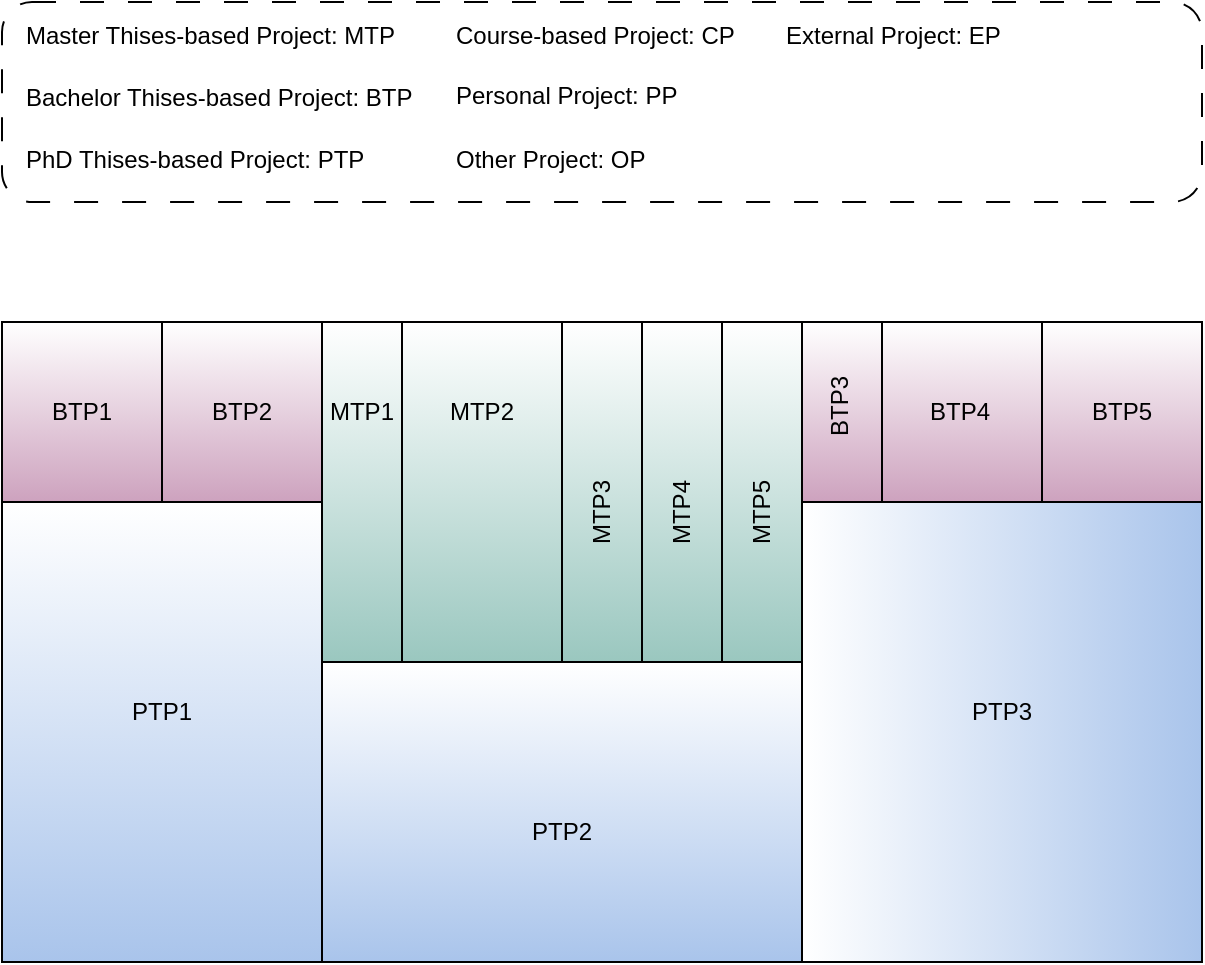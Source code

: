 <mxfile version="21.1.4" type="github" pages="6">
  <diagram name="ProjectBox" id="AlHhxsK1UVl9pyxG0rll">
    <mxGraphModel dx="1050" dy="669" grid="1" gridSize="10" guides="1" tooltips="1" connect="1" arrows="1" fold="1" page="1" pageScale="1" pageWidth="850" pageHeight="1100" math="0" shadow="0">
      <root>
        <mxCell id="0" />
        <mxCell id="1" parent="0" />
        <mxCell id="3aOz5EzQrYfkj7z-Bmd9-50" value="" style="rounded=0;whiteSpace=wrap;html=1;fillColor=default;gradientColor=#9AC7BF;" vertex="1" parent="1">
          <mxGeometry x="400" y="160" width="40" height="170" as="geometry" />
        </mxCell>
        <mxCell id="3aOz5EzQrYfkj7z-Bmd9-51" value="" style="rounded=0;whiteSpace=wrap;html=1;fillColor=default;gradientColor=#9AC7BF;" vertex="1" parent="1">
          <mxGeometry x="440" y="160" width="40" height="170" as="geometry" />
        </mxCell>
        <mxCell id="3aOz5EzQrYfkj7z-Bmd9-52" value="" style="rounded=0;whiteSpace=wrap;html=1;fillColor=default;gradientColor=#9AC7BF;" vertex="1" parent="1">
          <mxGeometry x="480" y="160" width="40" height="170" as="geometry" />
        </mxCell>
        <mxCell id="3aOz5EzQrYfkj7z-Bmd9-53" value="" style="rounded=0;whiteSpace=wrap;html=1;fillColor=default;gradientColor=#CDA2BE;" vertex="1" parent="1">
          <mxGeometry x="520" y="160" width="40" height="90" as="geometry" />
        </mxCell>
        <mxCell id="3aOz5EzQrYfkj7z-Bmd9-54" value="" style="rounded=0;whiteSpace=wrap;html=1;fillColor=default;gradientColor=#CDA2BE;" vertex="1" parent="1">
          <mxGeometry x="560" y="160" width="80" height="90" as="geometry" />
        </mxCell>
        <mxCell id="3aOz5EzQrYfkj7z-Bmd9-55" value="" style="rounded=0;whiteSpace=wrap;html=1;fillColor=default;gradientColor=#CDA2BE;" vertex="1" parent="1">
          <mxGeometry x="640" y="160" width="80" height="90" as="geometry" />
        </mxCell>
        <mxCell id="3aOz5EzQrYfkj7z-Bmd9-49" value="" style="rounded=0;whiteSpace=wrap;html=1;fillColor=default;gradientColor=#9AC7BF;" vertex="1" parent="1">
          <mxGeometry x="320" y="160" width="80" height="170" as="geometry" />
        </mxCell>
        <mxCell id="3aOz5EzQrYfkj7z-Bmd9-47" value="" style="rounded=0;whiteSpace=wrap;html=1;fillColor=default;gradientColor=#9AC7BF;" vertex="1" parent="1">
          <mxGeometry x="280" y="160" width="40" height="170" as="geometry" />
        </mxCell>
        <mxCell id="3aOz5EzQrYfkj7z-Bmd9-46" value="" style="rounded=0;whiteSpace=wrap;html=1;fillColor=default;gradientColor=#CDA2BE;" vertex="1" parent="1">
          <mxGeometry x="200" y="160" width="80" height="90" as="geometry" />
        </mxCell>
        <mxCell id="3aOz5EzQrYfkj7z-Bmd9-45" value="" style="rounded=0;whiteSpace=wrap;html=1;fillColor=default;gradientColor=#CDA2BE;" vertex="1" parent="1">
          <mxGeometry x="120" y="160" width="80" height="90" as="geometry" />
        </mxCell>
        <mxCell id="3aOz5EzQrYfkj7z-Bmd9-17" value="" style="rounded=1;whiteSpace=wrap;html=1;dashed=1;dashPattern=12 12;" vertex="1" parent="1">
          <mxGeometry x="120" width="600" height="100" as="geometry" />
        </mxCell>
        <mxCell id="3aOz5EzQrYfkj7z-Bmd9-2" value="" style="rounded=0;whiteSpace=wrap;html=1;gradientColor=#A9C4EB;" vertex="1" parent="1">
          <mxGeometry x="120" y="250" width="160" height="230" as="geometry" />
        </mxCell>
        <mxCell id="3aOz5EzQrYfkj7z-Bmd9-3" value="" style="rounded=0;whiteSpace=wrap;html=1;gradientColor=#A9C4EB;" vertex="1" parent="1">
          <mxGeometry x="280" y="330" width="240" height="150" as="geometry" />
        </mxCell>
        <mxCell id="3aOz5EzQrYfkj7z-Bmd9-4" value="" style="rounded=0;whiteSpace=wrap;html=1;gradientColor=#A9C4EB;gradientDirection=east;" vertex="1" parent="1">
          <mxGeometry x="520" y="250" width="200" height="230" as="geometry" />
        </mxCell>
        <mxCell id="3aOz5EzQrYfkj7z-Bmd9-15" value="Master Thises-based Project: MTP" style="text;html=1;strokeColor=none;fillColor=none;align=left;verticalAlign=middle;whiteSpace=wrap;rounded=0;" vertex="1" parent="1">
          <mxGeometry x="130" y="2" width="210" height="30" as="geometry" />
        </mxCell>
        <mxCell id="3aOz5EzQrYfkj7z-Bmd9-18" value="Course-based Project: CP" style="text;html=1;strokeColor=none;fillColor=none;align=left;verticalAlign=middle;whiteSpace=wrap;rounded=0;" vertex="1" parent="1">
          <mxGeometry x="345" y="2" width="160" height="30" as="geometry" />
        </mxCell>
        <mxCell id="3aOz5EzQrYfkj7z-Bmd9-19" value="External Project: EP" style="text;html=1;strokeColor=none;fillColor=none;align=left;verticalAlign=middle;whiteSpace=wrap;rounded=0;" vertex="1" parent="1">
          <mxGeometry x="510" y="2" width="160" height="30" as="geometry" />
        </mxCell>
        <mxCell id="3aOz5EzQrYfkj7z-Bmd9-23" value="Personal Project: PP" style="text;html=1;strokeColor=none;fillColor=none;align=left;verticalAlign=middle;whiteSpace=wrap;rounded=0;" vertex="1" parent="1">
          <mxGeometry x="345" y="32" width="160" height="30" as="geometry" />
        </mxCell>
        <mxCell id="3aOz5EzQrYfkj7z-Bmd9-24" value="Other Project: OP" style="text;html=1;strokeColor=none;fillColor=none;align=left;verticalAlign=middle;whiteSpace=wrap;rounded=0;" vertex="1" parent="1">
          <mxGeometry x="345" y="63.5" width="160" height="30" as="geometry" />
        </mxCell>
        <mxCell id="3aOz5EzQrYfkj7z-Bmd9-27" value="Bachelor Thises-based Project: BTP" style="text;html=1;strokeColor=none;fillColor=none;align=left;verticalAlign=middle;whiteSpace=wrap;rounded=0;" vertex="1" parent="1">
          <mxGeometry x="130" y="33" width="210" height="30" as="geometry" />
        </mxCell>
        <mxCell id="3aOz5EzQrYfkj7z-Bmd9-28" value="PhD Thises-based Project: PTP" style="text;html=1;strokeColor=none;fillColor=none;align=left;verticalAlign=middle;whiteSpace=wrap;rounded=0;" vertex="1" parent="1">
          <mxGeometry x="130" y="63.5" width="210" height="30" as="geometry" />
        </mxCell>
        <mxCell id="3aOz5EzQrYfkj7z-Bmd9-29" value="BTP1" style="text;html=1;strokeColor=none;fillColor=none;align=center;verticalAlign=middle;whiteSpace=wrap;rounded=0;" vertex="1" parent="1">
          <mxGeometry x="130" y="190" width="60" height="30" as="geometry" />
        </mxCell>
        <mxCell id="3aOz5EzQrYfkj7z-Bmd9-30" value="BTP2" style="text;html=1;strokeColor=none;fillColor=none;align=center;verticalAlign=middle;whiteSpace=wrap;rounded=0;" vertex="1" parent="1">
          <mxGeometry x="210" y="190" width="60" height="30" as="geometry" />
        </mxCell>
        <mxCell id="3aOz5EzQrYfkj7z-Bmd9-31" value="PTP1" style="text;html=1;strokeColor=none;fillColor=none;align=center;verticalAlign=middle;whiteSpace=wrap;rounded=0;" vertex="1" parent="1">
          <mxGeometry x="170" y="340" width="60" height="30" as="geometry" />
        </mxCell>
        <mxCell id="3aOz5EzQrYfkj7z-Bmd9-32" value="PTP2" style="text;html=1;strokeColor=none;fillColor=none;align=center;verticalAlign=middle;whiteSpace=wrap;rounded=0;" vertex="1" parent="1">
          <mxGeometry x="370" y="400" width="60" height="30" as="geometry" />
        </mxCell>
        <mxCell id="3aOz5EzQrYfkj7z-Bmd9-33" value="PTP3" style="text;html=1;strokeColor=none;fillColor=none;align=center;verticalAlign=middle;whiteSpace=wrap;rounded=0;" vertex="1" parent="1">
          <mxGeometry x="590" y="340" width="60" height="30" as="geometry" />
        </mxCell>
        <mxCell id="3aOz5EzQrYfkj7z-Bmd9-34" value="MTP1" style="text;html=1;strokeColor=none;fillColor=none;align=center;verticalAlign=middle;whiteSpace=wrap;rounded=0;" vertex="1" parent="1">
          <mxGeometry x="270" y="190" width="60" height="30" as="geometry" />
        </mxCell>
        <mxCell id="3aOz5EzQrYfkj7z-Bmd9-35" value="MTP2" style="text;html=1;strokeColor=none;fillColor=none;align=center;verticalAlign=middle;whiteSpace=wrap;rounded=0;" vertex="1" parent="1">
          <mxGeometry x="330" y="190" width="60" height="30" as="geometry" />
        </mxCell>
        <mxCell id="3aOz5EzQrYfkj7z-Bmd9-36" value="MTP3" style="text;html=1;strokeColor=none;fillColor=none;align=center;verticalAlign=middle;whiteSpace=wrap;rounded=0;rotation=-90;" vertex="1" parent="1">
          <mxGeometry x="390" y="240" width="60" height="30" as="geometry" />
        </mxCell>
        <mxCell id="3aOz5EzQrYfkj7z-Bmd9-40" value="MTP4" style="text;html=1;strokeColor=none;fillColor=none;align=center;verticalAlign=middle;whiteSpace=wrap;rounded=0;rotation=-90;" vertex="1" parent="1">
          <mxGeometry x="430" y="240" width="60" height="30" as="geometry" />
        </mxCell>
        <mxCell id="3aOz5EzQrYfkj7z-Bmd9-41" value="MTP5" style="text;html=1;strokeColor=none;fillColor=none;align=center;verticalAlign=middle;whiteSpace=wrap;rounded=0;rotation=-90;" vertex="1" parent="1">
          <mxGeometry x="470" y="240" width="60" height="30" as="geometry" />
        </mxCell>
        <mxCell id="3aOz5EzQrYfkj7z-Bmd9-42" value="BTP3" style="text;html=1;strokeColor=none;fillColor=none;align=center;verticalAlign=middle;whiteSpace=wrap;rounded=0;rotation=-90;" vertex="1" parent="1">
          <mxGeometry x="509" y="187" width="60" height="30" as="geometry" />
        </mxCell>
        <mxCell id="3aOz5EzQrYfkj7z-Bmd9-43" value="BTP4" style="text;html=1;strokeColor=none;fillColor=none;align=center;verticalAlign=middle;whiteSpace=wrap;rounded=0;rotation=0;" vertex="1" parent="1">
          <mxGeometry x="569" y="190" width="60" height="30" as="geometry" />
        </mxCell>
        <mxCell id="3aOz5EzQrYfkj7z-Bmd9-44" value="BTP5" style="text;html=1;strokeColor=none;fillColor=none;align=center;verticalAlign=middle;whiteSpace=wrap;rounded=0;rotation=0;" vertex="1" parent="1">
          <mxGeometry x="650" y="190" width="60" height="30" as="geometry" />
        </mxCell>
      </root>
    </mxGraphModel>
  </diagram>
  <diagram id="O3fBnjHQ5tOwL1DGRZOQ" name="Design">
    <mxGraphModel dx="1050" dy="669" grid="1" gridSize="10" guides="1" tooltips="1" connect="1" arrows="1" fold="1" page="1" pageScale="1" pageWidth="850" pageHeight="1100" math="0" shadow="0">
      <root>
        <mxCell id="0" />
        <mxCell id="1" parent="0" />
        <mxCell id="4LiFc_LPgD1HJKg1ON3x-7" value="" style="group" vertex="1" connectable="0" parent="1">
          <mxGeometry x="130" y="30" width="570" height="110" as="geometry" />
        </mxCell>
        <mxCell id="4LiFc_LPgD1HJKg1ON3x-1" value="" style="rounded=0;whiteSpace=wrap;html=1;" vertex="1" parent="4LiFc_LPgD1HJKg1ON3x-7">
          <mxGeometry width="570" height="110" as="geometry" />
        </mxCell>
        <mxCell id="4LiFc_LPgD1HJKg1ON3x-4" value="&lt;b&gt;Box&lt;/b&gt;" style="text;html=1;strokeColor=default;fillColor=none;align=center;verticalAlign=middle;whiteSpace=wrap;rounded=0;" vertex="1" parent="4LiFc_LPgD1HJKg1ON3x-7">
          <mxGeometry width="70" height="30" as="geometry" />
        </mxCell>
        <mxCell id="4LiFc_LPgD1HJKg1ON3x-14" value="BigPicture" style="rounded=1;whiteSpace=wrap;html=1;dashed=1;" vertex="1" parent="4LiFc_LPgD1HJKg1ON3x-7">
          <mxGeometry x="225" y="25" width="120" height="60" as="geometry" />
        </mxCell>
        <mxCell id="4LiFc_LPgD1HJKg1ON3x-8" value="" style="group" vertex="1" connectable="0" parent="1">
          <mxGeometry x="130" y="140" width="570" height="100" as="geometry" />
        </mxCell>
        <mxCell id="4LiFc_LPgD1HJKg1ON3x-2" value="" style="rounded=0;whiteSpace=wrap;html=1;" vertex="1" parent="4LiFc_LPgD1HJKg1ON3x-8">
          <mxGeometry width="570" height="100" as="geometry" />
        </mxCell>
        <mxCell id="4LiFc_LPgD1HJKg1ON3x-5" value="&lt;b&gt;Core&lt;/b&gt;" style="text;html=1;strokeColor=default;fillColor=none;align=center;verticalAlign=middle;whiteSpace=wrap;rounded=0;" vertex="1" parent="4LiFc_LPgD1HJKg1ON3x-8">
          <mxGeometry width="70" height="30" as="geometry" />
        </mxCell>
        <mxCell id="4LiFc_LPgD1HJKg1ON3x-10" value="WorkFlow Desing" style="rounded=1;whiteSpace=wrap;html=1;dashed=1;" vertex="1" parent="4LiFc_LPgD1HJKg1ON3x-8">
          <mxGeometry x="140" y="20" width="120" height="60" as="geometry" />
        </mxCell>
        <mxCell id="4LiFc_LPgD1HJKg1ON3x-11" value="Project Managment" style="rounded=1;whiteSpace=wrap;html=1;dashed=1;" vertex="1" parent="4LiFc_LPgD1HJKg1ON3x-8">
          <mxGeometry x="310" y="20" width="120" height="60" as="geometry" />
        </mxCell>
        <mxCell id="4LiFc_LPgD1HJKg1ON3x-9" value="" style="group" vertex="1" connectable="0" parent="1">
          <mxGeometry x="130" y="240" width="570" height="100" as="geometry" />
        </mxCell>
        <mxCell id="4LiFc_LPgD1HJKg1ON3x-3" value="" style="rounded=0;whiteSpace=wrap;html=1;" vertex="1" parent="4LiFc_LPgD1HJKg1ON3x-9">
          <mxGeometry width="570" height="100" as="geometry" />
        </mxCell>
        <mxCell id="4LiFc_LPgD1HJKg1ON3x-6" value="&lt;b&gt;Support&lt;/b&gt;" style="text;html=1;strokeColor=default;fillColor=none;align=center;verticalAlign=middle;whiteSpace=wrap;rounded=0;" vertex="1" parent="4LiFc_LPgD1HJKg1ON3x-9">
          <mxGeometry width="70" height="30" as="geometry" />
        </mxCell>
        <mxCell id="4LiFc_LPgD1HJKg1ON3x-15" value="File Storage&lt;br&gt;oneDrive" style="rounded=1;whiteSpace=wrap;html=1;dashed=1;" vertex="1" parent="4LiFc_LPgD1HJKg1ON3x-9">
          <mxGeometry x="85" y="35" width="120" height="30" as="geometry" />
        </mxCell>
        <mxCell id="4LiFc_LPgD1HJKg1ON3x-16" value="Team Communication&lt;br&gt;Slack, Zoom" style="rounded=1;whiteSpace=wrap;html=1;dashed=1;" vertex="1" parent="4LiFc_LPgD1HJKg1ON3x-9">
          <mxGeometry x="225" y="35" width="120" height="30" as="geometry" />
        </mxCell>
        <mxCell id="4LiFc_LPgD1HJKg1ON3x-17" value="Version Control&lt;br&gt;Github" style="rounded=1;whiteSpace=wrap;html=1;dashed=1;" vertex="1" parent="4LiFc_LPgD1HJKg1ON3x-9">
          <mxGeometry x="365" y="35" width="120" height="30" as="geometry" />
        </mxCell>
        <mxCell id="4LiFc_LPgD1HJKg1ON3x-12" value="" style="rounded=0;whiteSpace=wrap;html=1;" vertex="1" parent="1">
          <mxGeometry x="700" y="30" width="100" height="310" as="geometry" />
        </mxCell>
        <mxCell id="4LiFc_LPgD1HJKg1ON3x-13" value="&lt;b&gt;Bus&lt;/b&gt;" style="text;html=1;strokeColor=default;fillColor=none;align=center;verticalAlign=middle;whiteSpace=wrap;rounded=0;" vertex="1" parent="1">
          <mxGeometry x="730" y="30" width="70" height="30" as="geometry" />
        </mxCell>
        <mxCell id="4LiFc_LPgD1HJKg1ON3x-18" value="Connector" style="rounded=1;whiteSpace=wrap;html=1;dashed=1;rotation=90;" vertex="1" parent="1">
          <mxGeometry x="640" y="160" width="220" height="60" as="geometry" />
        </mxCell>
      </root>
    </mxGraphModel>
  </diagram>
  <diagram id="LZeqfgbr2mdiFle4jyXs" name="BackendV1-3">
    <mxGraphModel dx="1313" dy="836" grid="0" gridSize="10" guides="1" tooltips="1" connect="1" arrows="1" fold="1" page="0" pageScale="1" pageWidth="850" pageHeight="1100" math="0" shadow="0">
      <root>
        <mxCell id="0" />
        <mxCell id="1" parent="0" />
        <mxCell id="6isr9Q4lLOEhZSijy8L9-43" value="&lt;font style=&quot;font-size: 24px;&quot;&gt;&lt;b&gt;V1&lt;/b&gt;&lt;/font&gt;" style="rounded=0;whiteSpace=wrap;html=1;fillColor=#dae8fc;strokeColor=#6c8ebf;" vertex="1" parent="1">
          <mxGeometry x="32" y="19" width="799" height="60" as="geometry" />
        </mxCell>
        <mxCell id="6isr9Q4lLOEhZSijy8L9-47" style="edgeStyle=orthogonalEdgeStyle;rounded=0;orthogonalLoop=1;jettySize=auto;html=1;" edge="1" parent="1">
          <mxGeometry relative="1" as="geometry">
            <mxPoint x="360.0" y="201" as="targetPoint" />
            <mxPoint x="248" y="201" as="sourcePoint" />
          </mxGeometry>
        </mxCell>
        <mxCell id="6isr9Q4lLOEhZSijy8L9-44" value="Client" style="sketch=0;outlineConnect=0;fontColor=#232F3E;gradientColor=none;strokeColor=#232F3E;fillColor=#ffffff;dashed=0;verticalLabelPosition=bottom;verticalAlign=top;align=center;html=1;fontSize=12;fontStyle=0;aspect=fixed;shape=mxgraph.aws4.resourceIcon;resIcon=mxgraph.aws4.client;" vertex="1" parent="1">
          <mxGeometry x="132" y="156" width="116" height="116" as="geometry" />
        </mxCell>
        <mxCell id="6isr9Q4lLOEhZSijy8L9-48" style="edgeStyle=orthogonalEdgeStyle;rounded=0;orthogonalLoop=1;jettySize=auto;html=1;" edge="1" parent="1">
          <mxGeometry relative="1" as="geometry">
            <mxPoint x="357" y="231" as="sourcePoint" />
            <mxPoint x="247" y="231.5" as="targetPoint" />
            <Array as="points">
              <mxPoint x="274" y="231.5" />
              <mxPoint x="274" y="231.5" />
            </Array>
          </mxGeometry>
        </mxCell>
        <mxCell id="6isr9Q4lLOEhZSijy8L9-45" value="WebServer" style="image;points=[];aspect=fixed;html=1;align=center;shadow=0;dashed=0;image=img/lib/allied_telesis/computer_and_terminals/Server_Desktop.svg;" vertex="1" parent="1">
          <mxGeometry x="373" y="157.5" width="89.14" height="113" as="geometry" />
        </mxCell>
        <mxCell id="6isr9Q4lLOEhZSijy8L9-46" value="&lt;font style=&quot;font-size: 27px;&quot;&gt;&lt;b&gt;SQL&lt;/b&gt;&lt;/font&gt;" style="shape=datastore;whiteSpace=wrap;html=1;" vertex="1" parent="1">
          <mxGeometry x="584" y="168.5" width="137" height="104" as="geometry" />
        </mxCell>
        <mxCell id="6isr9Q4lLOEhZSijy8L9-49" style="edgeStyle=orthogonalEdgeStyle;rounded=0;orthogonalLoop=1;jettySize=auto;html=1;" edge="1" parent="1">
          <mxGeometry relative="1" as="geometry">
            <mxPoint x="579.0" y="201" as="targetPoint" />
            <mxPoint x="467" y="201" as="sourcePoint" />
          </mxGeometry>
        </mxCell>
        <mxCell id="6isr9Q4lLOEhZSijy8L9-50" style="edgeStyle=orthogonalEdgeStyle;rounded=0;orthogonalLoop=1;jettySize=auto;html=1;" edge="1" parent="1">
          <mxGeometry relative="1" as="geometry">
            <mxPoint x="576" y="231" as="sourcePoint" />
            <mxPoint x="466" y="231.5" as="targetPoint" />
            <Array as="points">
              <mxPoint x="493" y="231.5" />
              <mxPoint x="493" y="231.5" />
            </Array>
          </mxGeometry>
        </mxCell>
        <mxCell id="6isr9Q4lLOEhZSijy8L9-51" value="ReactJS" style="text;html=1;strokeColor=none;fillColor=none;align=center;verticalAlign=middle;whiteSpace=wrap;rounded=0;" vertex="1" parent="1">
          <mxGeometry x="158" y="127.5" width="60" height="30" as="geometry" />
        </mxCell>
        <mxCell id="6isr9Q4lLOEhZSijy8L9-52" value="NodeJs" style="text;html=1;strokeColor=none;fillColor=none;align=center;verticalAlign=middle;whiteSpace=wrap;rounded=0;" vertex="1" parent="1">
          <mxGeometry x="394" y="126" width="60" height="30" as="geometry" />
        </mxCell>
        <mxCell id="6isr9Q4lLOEhZSijy8L9-53" value="MySQL" style="text;html=1;strokeColor=none;fillColor=none;align=center;verticalAlign=middle;whiteSpace=wrap;rounded=0;" vertex="1" parent="1">
          <mxGeometry x="618" y="126" width="60" height="30" as="geometry" />
        </mxCell>
      </root>
    </mxGraphModel>
  </diagram>
  <diagram id="kWiggdCmbGqonlCfBH2A" name="BackendV4">
    <mxGraphModel dx="1450" dy="-931" grid="0" gridSize="10" guides="1" tooltips="1" connect="1" arrows="1" fold="1" page="0" pageScale="1" pageWidth="850" pageHeight="1100" math="0" shadow="0">
      <root>
        <mxCell id="0" />
        <mxCell id="1" parent="0" />
        <mxCell id="ynqfZk7a0c1eTDetDsfM-1" style="edgeStyle=orthogonalEdgeStyle;rounded=0;orthogonalLoop=1;jettySize=auto;html=1;" edge="1" parent="1" source="ynqfZk7a0c1eTDetDsfM-3" target="ynqfZk7a0c1eTDetDsfM-4">
          <mxGeometry relative="1" as="geometry" />
        </mxCell>
        <mxCell id="ynqfZk7a0c1eTDetDsfM-2" style="edgeStyle=orthogonalEdgeStyle;rounded=0;orthogonalLoop=1;jettySize=auto;html=1;curved=1;" edge="1" parent="1" source="ynqfZk7a0c1eTDetDsfM-3" target="ynqfZk7a0c1eTDetDsfM-6">
          <mxGeometry relative="1" as="geometry" />
        </mxCell>
        <mxCell id="ynqfZk7a0c1eTDetDsfM-3" value="Client" style="sketch=0;outlineConnect=0;fontColor=#232F3E;gradientColor=none;strokeColor=#232F3E;fillColor=#ffffff;dashed=0;verticalLabelPosition=bottom;verticalAlign=top;align=center;html=1;fontSize=12;fontStyle=0;aspect=fixed;shape=mxgraph.aws4.resourceIcon;resIcon=mxgraph.aws4.client;" vertex="1" parent="1">
          <mxGeometry x="394" y="1930" width="60" height="60" as="geometry" />
        </mxCell>
        <mxCell id="ynqfZk7a0c1eTDetDsfM-4" value="CDN" style="verticalLabelPosition=bottom;html=1;verticalAlign=top;align=center;shape=mxgraph.floorplan.workstation;" vertex="1" parent="1">
          <mxGeometry x="574" y="1930" width="70" height="60" as="geometry" />
        </mxCell>
        <mxCell id="ynqfZk7a0c1eTDetDsfM-5" style="edgeStyle=orthogonalEdgeStyle;rounded=0;orthogonalLoop=1;jettySize=auto;html=1;" edge="1" parent="1" source="ynqfZk7a0c1eTDetDsfM-6" target="ynqfZk7a0c1eTDetDsfM-10">
          <mxGeometry relative="1" as="geometry" />
        </mxCell>
        <mxCell id="ynqfZk7a0c1eTDetDsfM-6" value="Load Balancer" style="sketch=0;outlineConnect=0;fontColor=#232F3E;gradientColor=none;fillColor=#000000;strokeColor=none;dashed=0;verticalLabelPosition=bottom;verticalAlign=top;align=center;html=1;fontSize=12;fontStyle=0;aspect=fixed;pointerEvents=1;shape=mxgraph.aws4.network_load_balancer;" vertex="1" parent="1">
          <mxGeometry x="476.81" y="2070" width="78" height="78" as="geometry" />
        </mxCell>
        <mxCell id="ynqfZk7a0c1eTDetDsfM-7" value="" style="image;points=[];aspect=fixed;html=1;align=center;shadow=0;dashed=0;image=img/lib/allied_telesis/computer_and_terminals/Server_Desktop.svg;" vertex="1" parent="1">
          <mxGeometry x="444.6" y="2220" width="63.11" height="80" as="geometry" />
        </mxCell>
        <mxCell id="ynqfZk7a0c1eTDetDsfM-8" style="edgeStyle=orthogonalEdgeStyle;rounded=0;orthogonalLoop=1;jettySize=auto;html=1;curved=1;" edge="1" parent="1" target="ynqfZk7a0c1eTDetDsfM-19">
          <mxGeometry relative="1" as="geometry">
            <mxPoint x="434" y="2264" as="sourcePoint" />
          </mxGeometry>
        </mxCell>
        <mxCell id="ynqfZk7a0c1eTDetDsfM-9" style="edgeStyle=orthogonalEdgeStyle;rounded=0;orthogonalLoop=1;jettySize=auto;html=1;entryX=0.5;entryY=0;entryDx=0;entryDy=0;" edge="1" parent="1" source="ynqfZk7a0c1eTDetDsfM-10" target="ynqfZk7a0c1eTDetDsfM-14">
          <mxGeometry relative="1" as="geometry" />
        </mxCell>
        <mxCell id="ynqfZk7a0c1eTDetDsfM-10" value="WebServer" style="image;points=[];aspect=fixed;html=1;align=center;shadow=0;dashed=0;image=img/lib/allied_telesis/computer_and_terminals/Server_Desktop.svg;" vertex="1" parent="1">
          <mxGeometry x="483.9" y="2224" width="63.11" height="80" as="geometry" />
        </mxCell>
        <mxCell id="ynqfZk7a0c1eTDetDsfM-11" style="edgeStyle=orthogonalEdgeStyle;rounded=0;orthogonalLoop=1;jettySize=auto;html=1;curved=1;" edge="1" parent="1" source="ynqfZk7a0c1eTDetDsfM-12" target="ynqfZk7a0c1eTDetDsfM-17">
          <mxGeometry relative="1" as="geometry" />
        </mxCell>
        <mxCell id="ynqfZk7a0c1eTDetDsfM-12" value="" style="image;points=[];aspect=fixed;html=1;align=center;shadow=0;dashed=0;image=img/lib/allied_telesis/computer_and_terminals/Server_Desktop.svg;" vertex="1" parent="1">
          <mxGeometry x="523.9" y="2227" width="63.11" height="80" as="geometry" />
        </mxCell>
        <mxCell id="ynqfZk7a0c1eTDetDsfM-13" style="edgeStyle=orthogonalEdgeStyle;rounded=0;orthogonalLoop=1;jettySize=auto;html=1;entryX=0.5;entryY=0;entryDx=0;entryDy=0;curved=1;exitX=0.5;exitY=1;exitDx=0;exitDy=0;" edge="1" parent="1" source="ynqfZk7a0c1eTDetDsfM-14" target="ynqfZk7a0c1eTDetDsfM-27">
          <mxGeometry relative="1" as="geometry" />
        </mxCell>
        <mxCell id="ynqfZk7a0c1eTDetDsfM-14" value="WriteAPI" style="shape=image;html=1;verticalAlign=top;verticalLabelPosition=bottom;labelBackgroundColor=#ffffff;imageAspect=0;aspect=fixed;image=https://cdn4.iconfinder.com/data/icons/48-bubbles/48/15.Pencil-128.png" vertex="1" parent="1">
          <mxGeometry x="482.9" y="2368.86" width="65" height="65" as="geometry" />
        </mxCell>
        <mxCell id="ynqfZk7a0c1eTDetDsfM-15" style="edgeStyle=orthogonalEdgeStyle;rounded=0;orthogonalLoop=1;jettySize=auto;html=1;curved=1;" edge="1" parent="1" source="ynqfZk7a0c1eTDetDsfM-17">
          <mxGeometry relative="1" as="geometry">
            <mxPoint x="494" y="2587" as="targetPoint" />
            <Array as="points">
              <mxPoint x="554" y="2396" />
              <mxPoint x="554" y="2587" />
            </Array>
          </mxGeometry>
        </mxCell>
        <mxCell id="ynqfZk7a0c1eTDetDsfM-16" style="edgeStyle=orthogonalEdgeStyle;rounded=0;orthogonalLoop=1;jettySize=auto;html=1;" edge="1" parent="1" source="ynqfZk7a0c1eTDetDsfM-17">
          <mxGeometry relative="1" as="geometry">
            <mxPoint x="638" y="2540" as="targetPoint" />
          </mxGeometry>
        </mxCell>
        <mxCell id="ynqfZk7a0c1eTDetDsfM-17" value="ReadAPI" style="shape=image;html=1;verticalAlign=top;verticalLabelPosition=bottom;labelBackgroundColor=#ffffff;imageAspect=0;aspect=fixed;image=https://cdn1.iconfinder.com/data/icons/100-basic-for-user-interface/32/81-book-128.png" vertex="1" parent="1">
          <mxGeometry x="604" y="2362" width="68" height="68" as="geometry" />
        </mxCell>
        <mxCell id="ynqfZk7a0c1eTDetDsfM-18" style="edgeStyle=orthogonalEdgeStyle;rounded=0;orthogonalLoop=1;jettySize=auto;html=1;" edge="1" parent="1" source="ynqfZk7a0c1eTDetDsfM-19" target="ynqfZk7a0c1eTDetDsfM-22">
          <mxGeometry relative="1" as="geometry" />
        </mxCell>
        <mxCell id="ynqfZk7a0c1eTDetDsfM-19" value="WriteAPI&lt;br&gt;Async" style="shape=image;html=1;verticalAlign=top;verticalLabelPosition=bottom;labelBackgroundColor=#ffffff;imageAspect=0;aspect=fixed;image=https://cdn4.iconfinder.com/data/icons/48-bubbles/48/15.Pencil-128.png" vertex="1" parent="1">
          <mxGeometry x="354" y="2371.5" width="65" height="65" as="geometry" />
        </mxCell>
        <mxCell id="ynqfZk7a0c1eTDetDsfM-20" value="" style="sketch=0;pointerEvents=1;shadow=0;dashed=0;html=1;strokeColor=none;fillColor=#000000;labelPosition=center;verticalLabelPosition=bottom;verticalAlign=top;outlineConnect=0;align=center;shape=mxgraph.office.communications.exchange_active_sync;" vertex="1" parent="1">
          <mxGeometry x="385" y="2395.5" width="40" height="41" as="geometry" />
        </mxCell>
        <mxCell id="ynqfZk7a0c1eTDetDsfM-21" style="edgeStyle=orthogonalEdgeStyle;rounded=0;orthogonalLoop=1;jettySize=auto;html=1;" edge="1" parent="1" source="ynqfZk7a0c1eTDetDsfM-22" target="ynqfZk7a0c1eTDetDsfM-24">
          <mxGeometry relative="1" as="geometry" />
        </mxCell>
        <mxCell id="ynqfZk7a0c1eTDetDsfM-22" value="Queue" style="sketch=0;outlineConnect=0;fontColor=#232F3E;gradientColor=none;fillColor=#000000;strokeColor=none;dashed=0;verticalLabelPosition=bottom;verticalAlign=top;align=center;html=1;fontSize=12;fontStyle=0;aspect=fixed;pointerEvents=1;shape=mxgraph.aws4.queue;" vertex="1" parent="1">
          <mxGeometry x="204" y="2378" width="86.3" height="52" as="geometry" />
        </mxCell>
        <mxCell id="ynqfZk7a0c1eTDetDsfM-23" style="edgeStyle=orthogonalEdgeStyle;rounded=0;orthogonalLoop=1;jettySize=auto;html=1;entryX=0;entryY=0.5;entryDx=0;entryDy=0;" edge="1" parent="1" source="ynqfZk7a0c1eTDetDsfM-24" target="ynqfZk7a0c1eTDetDsfM-26">
          <mxGeometry relative="1" as="geometry">
            <Array as="points">
              <mxPoint x="86" y="2590" />
            </Array>
          </mxGeometry>
        </mxCell>
        <mxCell id="ynqfZk7a0c1eTDetDsfM-24" value="Worker&lt;br&gt;Service" style="verticalLabelPosition=bottom;html=1;verticalAlign=top;strokeWidth=1;align=center;outlineConnect=0;dashed=0;outlineConnect=0;shape=mxgraph.aws3d.worker;fillColor=#ECECEC;strokeColor=#5E5E5E;aspect=fixed;" vertex="1" parent="1">
          <mxGeometry x="34" y="2368.86" width="104" height="70.27" as="geometry" />
        </mxCell>
        <mxCell id="ynqfZk7a0c1eTDetDsfM-25" value="Memory Cache" style="verticalLabelPosition=bottom;html=1;verticalAlign=top;align=center;strokeColor=none;fillColor=#000000;shape=mxgraph.azure.azure_cache;" vertex="1" parent="1">
          <mxGeometry x="620.9" y="2550" width="51.1" height="60" as="geometry" />
        </mxCell>
        <mxCell id="ynqfZk7a0c1eTDetDsfM-26" value="NoSQL" style="shape=datastore;whiteSpace=wrap;html=1;" vertex="1" parent="1">
          <mxGeometry x="204.0" y="2560" width="60" height="60" as="geometry" />
        </mxCell>
        <mxCell id="ynqfZk7a0c1eTDetDsfM-27" value="SQL" style="shape=datastore;whiteSpace=wrap;html=1;" vertex="1" parent="1">
          <mxGeometry x="404" y="2557" width="60" height="60" as="geometry" />
        </mxCell>
        <mxCell id="ynqfZk7a0c1eTDetDsfM-28" value="NoSQL" style="shape=datastore;whiteSpace=wrap;html=1;" vertex="1" parent="1">
          <mxGeometry x="214.0" y="2570" width="60" height="60" as="geometry" />
        </mxCell>
        <mxCell id="ynqfZk7a0c1eTDetDsfM-29" value="NoSQL" style="shape=datastore;whiteSpace=wrap;html=1;" vertex="1" parent="1">
          <mxGeometry x="224.0" y="2580" width="60" height="60" as="geometry" />
        </mxCell>
        <mxCell id="ynqfZk7a0c1eTDetDsfM-30" value="SQL" style="shape=datastore;whiteSpace=wrap;html=1;" vertex="1" parent="1">
          <mxGeometry x="414" y="2567" width="60" height="60" as="geometry" />
        </mxCell>
        <mxCell id="ynqfZk7a0c1eTDetDsfM-31" value="SQL" style="shape=datastore;whiteSpace=wrap;html=1;" vertex="1" parent="1">
          <mxGeometry x="424" y="2577" width="60" height="60" as="geometry" />
        </mxCell>
        <mxCell id="ynqfZk7a0c1eTDetDsfM-32" value="" style="rounded=1;whiteSpace=wrap;html=1;fillColor=none;" vertex="1" parent="1">
          <mxGeometry x="-27" y="1908" width="876" height="768" as="geometry" />
        </mxCell>
        <mxCell id="46Zz8DVeo_9Y4820QC_P-1" value="&lt;font style=&quot;font-size: 24px;&quot;&gt;&lt;b&gt;V4&lt;/b&gt;&lt;/font&gt;" style="rounded=0;whiteSpace=wrap;html=1;fillColor=#dae8fc;strokeColor=#6c8ebf;" vertex="1" parent="1">
          <mxGeometry x="34.5" y="1802" width="799" height="60" as="geometry" />
        </mxCell>
      </root>
    </mxGraphModel>
  </diagram>
  <diagram id="lcIfXV-6zySZM4eJyv4L" name="Entity Relationship">
    <mxGraphModel dx="1450" dy="1069" grid="0" gridSize="10" guides="1" tooltips="1" connect="1" arrows="1" fold="1" page="0" pageScale="1" pageWidth="850" pageHeight="1100" math="0" shadow="0">
      <root>
        <mxCell id="0" />
        <mxCell id="1" parent="0" />
        <mxCell id="eVU__K77hUA7uNtiVoX2-1" value="Project" style="swimlane;childLayout=stackLayout;horizontal=1;startSize=50;horizontalStack=0;rounded=1;fontSize=14;fontStyle=0;strokeWidth=2;resizeParent=0;resizeLast=1;shadow=0;dashed=0;align=center;arcSize=4;whiteSpace=wrap;html=1;" vertex="1" parent="1">
          <mxGeometry x="-178.5" y="47" width="277" height="138" as="geometry" />
        </mxCell>
        <mxCell id="eVU__K77hUA7uNtiVoX2-2" value="+ Name" style="align=left;strokeColor=none;fillColor=none;spacingLeft=4;fontSize=12;verticalAlign=top;resizable=0;rotatable=0;part=1;html=1;" vertex="1" parent="eVU__K77hUA7uNtiVoX2-1">
          <mxGeometry y="50" width="277" height="88" as="geometry" />
        </mxCell>
        <mxCell id="eVU__K77hUA7uNtiVoX2-3" value="Epic&lt;br&gt;&lt;i&gt;[Defines the business needs - Why]&lt;/i&gt;" style="swimlane;childLayout=stackLayout;horizontal=1;startSize=50;horizontalStack=0;rounded=1;fontSize=14;fontStyle=0;strokeWidth=2;resizeParent=0;resizeLast=1;shadow=0;dashed=0;align=center;arcSize=4;whiteSpace=wrap;html=1;" vertex="1" parent="1">
          <mxGeometry x="-180" y="228" width="280" height="226" as="geometry" />
        </mxCell>
        <mxCell id="eVU__K77hUA7uNtiVoX2-4" value="+ ID&lt;br&gt;+ Name&lt;br&gt;+ Status: [ToDo, InProgress, Done]&lt;br&gt;+ Summary&lt;br&gt;+ Description&lt;br&gt;+ Attachment&lt;br&gt;+ Reporter&lt;br&gt;+ Assignee&lt;br&gt;+ Priority&lt;br&gt;+ Sprint" style="align=left;strokeColor=none;fillColor=none;spacingLeft=4;fontSize=12;verticalAlign=top;resizable=0;rotatable=0;part=1;html=1;" vertex="1" parent="eVU__K77hUA7uNtiVoX2-3">
          <mxGeometry y="50" width="280" height="176" as="geometry" />
        </mxCell>
        <mxCell id="eVU__K77hUA7uNtiVoX2-5" value="Sprit" style="swimlane;childLayout=stackLayout;horizontal=1;startSize=50;horizontalStack=0;rounded=1;fontSize=14;fontStyle=0;strokeWidth=2;resizeParent=0;resizeLast=1;shadow=0;dashed=0;align=center;arcSize=4;whiteSpace=wrap;html=1;" vertex="1" parent="1">
          <mxGeometry x="148" y="47" width="280" height="139" as="geometry" />
        </mxCell>
        <mxCell id="eVU__K77hUA7uNtiVoX2-6" value="+ Name&lt;br&gt;+ Duration&lt;br&gt;+ Start Date&lt;br&gt;+ Sprint goals&lt;br&gt;+ List of issues, i.e., Sprint Backlog" style="align=left;strokeColor=none;fillColor=none;spacingLeft=4;fontSize=12;verticalAlign=top;resizable=0;rotatable=0;part=1;html=1;" vertex="1" parent="eVU__K77hUA7uNtiVoX2-5">
          <mxGeometry y="50" width="280" height="89" as="geometry" />
        </mxCell>
        <mxCell id="eVU__K77hUA7uNtiVoX2-11" value="Story&lt;br&gt;&lt;i&gt;[Defines the customer needs - How]&lt;/i&gt;" style="swimlane;childLayout=stackLayout;horizontal=1;startSize=50;horizontalStack=0;rounded=1;fontSize=14;fontStyle=0;strokeWidth=2;resizeParent=0;resizeLast=1;shadow=0;dashed=0;align=center;arcSize=4;whiteSpace=wrap;html=1;" vertex="1" parent="1">
          <mxGeometry x="146" y="230" width="280" height="226" as="geometry" />
        </mxCell>
        <mxCell id="eVU__K77hUA7uNtiVoX2-12" value="+ ID&lt;br&gt;+ Name&lt;br&gt;+ Status: [ToDo, InProgress, Done]&lt;br&gt;+ Summary&lt;br&gt;+ Description&lt;br&gt;+ Attachment&lt;br&gt;+ Reporter&lt;br&gt;+ Assignee&lt;br&gt;+ Priority&lt;br&gt;+ Sprint&lt;br&gt;+ Story Points" style="align=left;strokeColor=none;fillColor=none;spacingLeft=4;fontSize=12;verticalAlign=top;resizable=0;rotatable=0;part=1;html=1;" vertex="1" parent="eVU__K77hUA7uNtiVoX2-11">
          <mxGeometry y="50" width="280" height="176" as="geometry" />
        </mxCell>
        <mxCell id="eVU__K77hUA7uNtiVoX2-13" value="Task&lt;br&gt;&lt;i&gt;[Defines the solution - How]&lt;/i&gt;" style="swimlane;childLayout=stackLayout;horizontal=1;startSize=50;horizontalStack=0;rounded=1;fontSize=14;fontStyle=0;strokeWidth=2;resizeParent=0;resizeLast=1;shadow=0;dashed=0;align=center;arcSize=4;whiteSpace=wrap;html=1;" vertex="1" parent="1">
          <mxGeometry x="-182" y="484" width="280" height="226" as="geometry" />
        </mxCell>
        <mxCell id="eVU__K77hUA7uNtiVoX2-14" value="+ ID&lt;br&gt;+ Name&lt;br&gt;+ Status: [ToDo, InProgress, Done]&lt;br&gt;+ Summary&lt;br&gt;+ Description&lt;br&gt;+ Attachment&lt;br&gt;+ Reporter&lt;br&gt;+ Assignee&lt;br&gt;+ Priority&lt;br&gt;+ Sprint" style="align=left;strokeColor=none;fillColor=none;spacingLeft=4;fontSize=12;verticalAlign=top;resizable=0;rotatable=0;part=1;html=1;" vertex="1" parent="eVU__K77hUA7uNtiVoX2-13">
          <mxGeometry y="50" width="280" height="176" as="geometry" />
        </mxCell>
        <mxCell id="eVU__K77hUA7uNtiVoX2-15" value="Bug" style="swimlane;childLayout=stackLayout;horizontal=1;startSize=50;horizontalStack=0;rounded=1;fontSize=14;fontStyle=0;strokeWidth=2;resizeParent=0;resizeLast=1;shadow=0;dashed=0;align=center;arcSize=4;whiteSpace=wrap;html=1;" vertex="1" parent="1">
          <mxGeometry x="146" y="487" width="280" height="226" as="geometry" />
        </mxCell>
        <mxCell id="eVU__K77hUA7uNtiVoX2-16" value="+ ID&lt;br&gt;+ Name&lt;br&gt;+ Status: [ToDo, InProgress, Done]&lt;br&gt;+ Summary&lt;br&gt;+ Description&lt;br&gt;+ Attachment&lt;br&gt;+ Reporter&lt;br&gt;+ Assignee&lt;br&gt;+ Priority&lt;br&gt;+ Sprint" style="align=left;strokeColor=none;fillColor=none;spacingLeft=4;fontSize=12;verticalAlign=top;resizable=0;rotatable=0;part=1;html=1;" vertex="1" parent="eVU__K77hUA7uNtiVoX2-15">
          <mxGeometry y="50" width="280" height="176" as="geometry" />
        </mxCell>
        <mxCell id="eVU__K77hUA7uNtiVoX2-17" value="SubTask" style="swimlane;childLayout=stackLayout;horizontal=1;startSize=50;horizontalStack=0;rounded=1;fontSize=14;fontStyle=0;strokeWidth=2;resizeParent=0;resizeLast=1;shadow=0;dashed=0;align=center;arcSize=4;whiteSpace=wrap;html=1;" vertex="1" parent="1">
          <mxGeometry x="-180" y="756" width="280" height="226" as="geometry" />
        </mxCell>
        <mxCell id="eVU__K77hUA7uNtiVoX2-18" value="+ ID&lt;br&gt;+ Name&lt;br&gt;+ Status: [ToDo, InProgress, Done]&lt;br&gt;+ Summary&lt;br&gt;+ Description&lt;br&gt;+ Attachment&lt;br&gt;+ Reporter&lt;br&gt;+ Assignee&lt;br&gt;+ Priority&lt;br&gt;+ Sprint" style="align=left;strokeColor=none;fillColor=none;spacingLeft=4;fontSize=12;verticalAlign=top;resizable=0;rotatable=0;part=1;html=1;" vertex="1" parent="eVU__K77hUA7uNtiVoX2-17">
          <mxGeometry y="50" width="280" height="176" as="geometry" />
        </mxCell>
        <mxCell id="eVU__K77hUA7uNtiVoX2-19" value="&lt;font style=&quot;font-size: 18px;&quot;&gt;How to keep track of all sprints and all issues in different types?&lt;/font&gt;" style="text;html=1;strokeColor=default;fillColor=none;align=left;verticalAlign=middle;whiteSpace=wrap;rounded=0;strokeWidth=4;" vertex="1" parent="1">
          <mxGeometry x="-178.5" y="-206" width="604.5" height="145" as="geometry" />
        </mxCell>
      </root>
    </mxGraphModel>
  </diagram>
  <diagram id="rBGwr-Z9NAPLD5saHkp_" name="WorkFlow">
    <mxGraphModel dx="2500" dy="1738" grid="0" gridSize="10" guides="1" tooltips="1" connect="1" arrows="1" fold="1" page="0" pageScale="1" pageWidth="850" pageHeight="1100" math="0" shadow="0">
      <root>
        <mxCell id="0" />
        <mxCell id="1" parent="0" />
        <mxCell id="3l3OlqYEKQd2q6ANnMmb-3" style="edgeStyle=orthogonalEdgeStyle;rounded=0;orthogonalLoop=1;jettySize=auto;html=1;entryX=0;entryY=0.5;entryDx=0;entryDy=0;strokeWidth=3;" edge="1" parent="1">
          <mxGeometry relative="1" as="geometry">
            <mxPoint x="-74" y="141" as="sourcePoint" />
            <mxPoint x="-12" y="141" as="targetPoint" />
          </mxGeometry>
        </mxCell>
        <mxCell id="3l3OlqYEKQd2q6ANnMmb-1" value="&lt;font style=&quot;font-size: 15px;&quot;&gt;Create&amp;nbsp;Epic1&lt;/font&gt;" style="rounded=0;whiteSpace=wrap;html=1;strokeWidth=3;" vertex="1" parent="1">
          <mxGeometry x="-189" y="109" width="115" height="60" as="geometry" />
        </mxCell>
        <mxCell id="3l3OlqYEKQd2q6ANnMmb-5" style="edgeStyle=orthogonalEdgeStyle;rounded=0;orthogonalLoop=1;jettySize=auto;html=1;exitX=1.031;exitY=0.192;exitDx=0;exitDy=0;exitPerimeter=0;strokeWidth=3;" edge="1" parent="1" source="3l3OlqYEKQd2q6ANnMmb-2" target="3l3OlqYEKQd2q6ANnMmb-4">
          <mxGeometry relative="1" as="geometry" />
        </mxCell>
        <mxCell id="3l3OlqYEKQd2q6ANnMmb-2" value="" style="rounded=0;whiteSpace=wrap;html=1;strokeWidth=3;fillColor=#000000;" vertex="1" parent="1">
          <mxGeometry x="-12" y="-11" width="26" height="158" as="geometry" />
        </mxCell>
        <mxCell id="3l3OlqYEKQd2q6ANnMmb-4" value="&lt;font style=&quot;font-size: 15px;&quot;&gt;&amp;nbsp;Create Story1&lt;/font&gt;" style="rounded=0;whiteSpace=wrap;html=1;strokeWidth=3;" vertex="1" parent="1">
          <mxGeometry x="87" y="-11" width="115" height="60" as="geometry" />
        </mxCell>
        <mxCell id="3l3OlqYEKQd2q6ANnMmb-6" style="edgeStyle=orthogonalEdgeStyle;rounded=0;orthogonalLoop=1;jettySize=auto;html=1;exitX=1.031;exitY=0.192;exitDx=0;exitDy=0;exitPerimeter=0;strokeWidth=3;" edge="1" parent="1" target="3l3OlqYEKQd2q6ANnMmb-7">
          <mxGeometry relative="1" as="geometry">
            <mxPoint x="15" y="266" as="sourcePoint" />
          </mxGeometry>
        </mxCell>
        <mxCell id="3l3OlqYEKQd2q6ANnMmb-7" value="&lt;font style=&quot;font-size: 15px;&quot;&gt;Create&amp;nbsp;Story_n&lt;/font&gt;" style="rounded=0;whiteSpace=wrap;html=1;strokeWidth=3;" vertex="1" parent="1">
          <mxGeometry x="87" y="236" width="115" height="60" as="geometry" />
        </mxCell>
        <mxCell id="3l3OlqYEKQd2q6ANnMmb-8" value="" style="rounded=0;whiteSpace=wrap;html=1;strokeWidth=3;fillColor=#000000;" vertex="1" parent="1">
          <mxGeometry x="278" y="-55" width="26" height="158" as="geometry" />
        </mxCell>
        <mxCell id="3l3OlqYEKQd2q6ANnMmb-9" value="&lt;font style=&quot;font-size: 19px;&quot;&gt;&lt;b&gt;...&lt;/b&gt;&lt;/font&gt;" style="text;html=1;strokeColor=none;fillColor=none;align=center;verticalAlign=middle;whiteSpace=wrap;rounded=0;" vertex="1" parent="1">
          <mxGeometry x="20" y="124" width="60" height="30" as="geometry" />
        </mxCell>
        <mxCell id="3l3OlqYEKQd2q6ANnMmb-12" value="" style="rounded=0;whiteSpace=wrap;html=1;strokeWidth=3;fillColor=#000000;" vertex="1" parent="1">
          <mxGeometry x="-12" y="134" width="26" height="158" as="geometry" />
        </mxCell>
        <mxCell id="3l3OlqYEKQd2q6ANnMmb-13" style="edgeStyle=orthogonalEdgeStyle;rounded=0;orthogonalLoop=1;jettySize=auto;html=1;exitX=1.031;exitY=0.192;exitDx=0;exitDy=0;exitPerimeter=0;strokeWidth=3;" edge="1" parent="1">
          <mxGeometry relative="1" as="geometry">
            <mxPoint x="203" y="17" as="sourcePoint" />
            <mxPoint x="275" y="17" as="targetPoint" />
          </mxGeometry>
        </mxCell>
        <mxCell id="3l3OlqYEKQd2q6ANnMmb-14" style="edgeStyle=orthogonalEdgeStyle;rounded=0;orthogonalLoop=1;jettySize=auto;html=1;exitX=1.031;exitY=0.192;exitDx=0;exitDy=0;exitPerimeter=0;strokeWidth=3;" edge="1" parent="1" target="3l3OlqYEKQd2q6ANnMmb-15">
          <mxGeometry relative="1" as="geometry">
            <mxPoint x="304" y="-37" as="sourcePoint" />
          </mxGeometry>
        </mxCell>
        <mxCell id="3l3OlqYEKQd2q6ANnMmb-15" value="&lt;font style=&quot;font-size: 15px;&quot;&gt;Create&amp;nbsp;Task1&lt;/font&gt;" style="rounded=0;whiteSpace=wrap;html=1;strokeWidth=3;" vertex="1" parent="1">
          <mxGeometry x="376" y="-67" width="115" height="60" as="geometry" />
        </mxCell>
        <mxCell id="3l3OlqYEKQd2q6ANnMmb-16" style="edgeStyle=orthogonalEdgeStyle;rounded=0;orthogonalLoop=1;jettySize=auto;html=1;exitX=1.031;exitY=0.192;exitDx=0;exitDy=0;exitPerimeter=0;strokeWidth=3;" edge="1" parent="1">
          <mxGeometry relative="1" as="geometry">
            <mxPoint x="492" y="-39" as="sourcePoint" />
            <mxPoint x="564" y="-39" as="targetPoint" />
          </mxGeometry>
        </mxCell>
        <mxCell id="3l3OlqYEKQd2q6ANnMmb-17" style="edgeStyle=orthogonalEdgeStyle;rounded=0;orthogonalLoop=1;jettySize=auto;html=1;exitX=1.031;exitY=0.192;exitDx=0;exitDy=0;exitPerimeter=0;strokeWidth=3;" edge="1" parent="1" target="3l3OlqYEKQd2q6ANnMmb-18">
          <mxGeometry relative="1" as="geometry">
            <mxPoint x="304" y="64" as="sourcePoint" />
          </mxGeometry>
        </mxCell>
        <mxCell id="3l3OlqYEKQd2q6ANnMmb-18" value="&lt;font style=&quot;font-size: 15px;&quot;&gt;Create&amp;nbsp;Task_m&lt;/font&gt;" style="rounded=0;whiteSpace=wrap;html=1;strokeWidth=3;" vertex="1" parent="1">
          <mxGeometry x="376" y="34" width="115" height="60" as="geometry" />
        </mxCell>
        <mxCell id="3l3OlqYEKQd2q6ANnMmb-21" value="&lt;font style=&quot;font-size: 19px;&quot;&gt;&lt;b&gt;...&lt;/b&gt;&lt;/font&gt;" style="text;html=1;strokeColor=none;fillColor=none;align=center;verticalAlign=middle;whiteSpace=wrap;rounded=0;" vertex="1" parent="1">
          <mxGeometry x="312" y="-1" width="60" height="30" as="geometry" />
        </mxCell>
        <mxCell id="3l3OlqYEKQd2q6ANnMmb-22" value="" style="rounded=0;whiteSpace=wrap;html=1;strokeWidth=3;fillColor=#000000;" vertex="1" parent="1">
          <mxGeometry x="566" y="-129" width="26" height="158" as="geometry" />
        </mxCell>
        <mxCell id="3l3OlqYEKQd2q6ANnMmb-23" style="edgeStyle=orthogonalEdgeStyle;rounded=0;orthogonalLoop=1;jettySize=auto;html=1;exitX=1.031;exitY=0.192;exitDx=0;exitDy=0;exitPerimeter=0;strokeWidth=3;" edge="1" parent="1" target="3l3OlqYEKQd2q6ANnMmb-24">
          <mxGeometry relative="1" as="geometry">
            <mxPoint x="592" y="-106" as="sourcePoint" />
          </mxGeometry>
        </mxCell>
        <mxCell id="3l3OlqYEKQd2q6ANnMmb-24" value="&lt;font style=&quot;font-size: 15px;&quot;&gt;Create&amp;nbsp;&lt;br&gt;SubTask1&lt;/font&gt;" style="rounded=0;whiteSpace=wrap;html=1;strokeWidth=3;" vertex="1" parent="1">
          <mxGeometry x="664" y="-136" width="115" height="60" as="geometry" />
        </mxCell>
        <mxCell id="3l3OlqYEKQd2q6ANnMmb-25" style="edgeStyle=orthogonalEdgeStyle;rounded=0;orthogonalLoop=1;jettySize=auto;html=1;exitX=1.031;exitY=0.192;exitDx=0;exitDy=0;exitPerimeter=0;strokeWidth=3;" edge="1" parent="1">
          <mxGeometry relative="1" as="geometry">
            <mxPoint x="780" y="-108" as="sourcePoint" />
            <mxPoint x="852" y="-108" as="targetPoint" />
          </mxGeometry>
        </mxCell>
        <mxCell id="3l3OlqYEKQd2q6ANnMmb-26" style="edgeStyle=orthogonalEdgeStyle;rounded=0;orthogonalLoop=1;jettySize=auto;html=1;exitX=1.031;exitY=0.192;exitDx=0;exitDy=0;exitPerimeter=0;strokeWidth=3;" edge="1" parent="1" target="3l3OlqYEKQd2q6ANnMmb-27">
          <mxGeometry relative="1" as="geometry">
            <mxPoint x="592" y="8" as="sourcePoint" />
          </mxGeometry>
        </mxCell>
        <mxCell id="3l3OlqYEKQd2q6ANnMmb-27" value="&lt;font style=&quot;font-size: 15px;&quot;&gt;Create&amp;nbsp;&lt;br&gt;SubTask_p&lt;/font&gt;" style="rounded=0;whiteSpace=wrap;html=1;strokeWidth=3;" vertex="1" parent="1">
          <mxGeometry x="664" y="-22" width="115" height="60" as="geometry" />
        </mxCell>
        <mxCell id="3l3OlqYEKQd2q6ANnMmb-28" style="edgeStyle=orthogonalEdgeStyle;rounded=0;orthogonalLoop=1;jettySize=auto;html=1;exitX=1.031;exitY=0.192;exitDx=0;exitDy=0;exitPerimeter=0;strokeWidth=3;" edge="1" parent="1">
          <mxGeometry relative="1" as="geometry">
            <mxPoint x="780" y="6" as="sourcePoint" />
            <mxPoint x="852" y="6" as="targetPoint" />
          </mxGeometry>
        </mxCell>
        <mxCell id="3l3OlqYEKQd2q6ANnMmb-29" value="&lt;font style=&quot;font-size: 19px;&quot;&gt;&lt;b&gt;...&lt;/b&gt;&lt;/font&gt;" style="text;html=1;strokeColor=none;fillColor=none;align=center;verticalAlign=middle;whiteSpace=wrap;rounded=0;" vertex="1" parent="1">
          <mxGeometry x="598" y="-70" width="60" height="30" as="geometry" />
        </mxCell>
        <mxCell id="3l3OlqYEKQd2q6ANnMmb-40" value="" style="group;dashed=1;strokeColor=none;" vertex="1" connectable="0" parent="1">
          <mxGeometry x="658" y="-387" width="460" height="251" as="geometry" />
        </mxCell>
        <mxCell id="3l3OlqYEKQd2q6ANnMmb-38" value="" style="rounded=1;whiteSpace=wrap;html=1;strokeColor=default;" vertex="1" parent="3l3OlqYEKQd2q6ANnMmb-40">
          <mxGeometry width="460" height="221" as="geometry" />
        </mxCell>
        <mxCell id="3l3OlqYEKQd2q6ANnMmb-39" value="" style="shape=callout;whiteSpace=wrap;html=1;perimeter=calloutPerimeter;" vertex="1" parent="3l3OlqYEKQd2q6ANnMmb-40">
          <mxGeometry x="29" y="221" width="120" height="30" as="geometry" />
        </mxCell>
        <mxCell id="3l3OlqYEKQd2q6ANnMmb-46" style="edgeStyle=orthogonalEdgeStyle;rounded=0;orthogonalLoop=1;jettySize=auto;html=1;entryX=0;entryY=0.5;entryDx=0;entryDy=0;strokeColor=default;" edge="1" parent="3l3OlqYEKQd2q6ANnMmb-40" source="3l3OlqYEKQd2q6ANnMmb-44">
          <mxGeometry relative="1" as="geometry">
            <mxPoint x="90" y="71" as="targetPoint" />
            <Array as="points">
              <mxPoint x="46" y="71" />
              <mxPoint x="48" y="71" />
            </Array>
          </mxGeometry>
        </mxCell>
        <mxCell id="3l3OlqYEKQd2q6ANnMmb-44" value="" style="ellipse;whiteSpace=wrap;html=1;fillColor=#000000;strokeColor=default;" vertex="1" parent="3l3OlqYEKQd2q6ANnMmb-40">
          <mxGeometry x="33" y="18" width="28" height="28" as="geometry" />
        </mxCell>
        <mxCell id="3l3OlqYEKQd2q6ANnMmb-48" style="edgeStyle=orthogonalEdgeStyle;rounded=0;orthogonalLoop=1;jettySize=auto;html=1;entryX=0;entryY=0.5;entryDx=0;entryDy=0;strokeColor=default;" edge="1" parent="3l3OlqYEKQd2q6ANnMmb-40">
          <mxGeometry relative="1" as="geometry">
            <mxPoint x="191" y="71" as="sourcePoint" />
            <mxPoint x="235" y="71" as="targetPoint" />
          </mxGeometry>
        </mxCell>
        <mxCell id="3l3OlqYEKQd2q6ANnMmb-50" style="edgeStyle=orthogonalEdgeStyle;rounded=0;orthogonalLoop=1;jettySize=auto;html=1;strokeColor=default;" edge="1" parent="3l3OlqYEKQd2q6ANnMmb-40" target="3l3OlqYEKQd2q6ANnMmb-49">
          <mxGeometry relative="1" as="geometry">
            <mxPoint x="285.5" y="103" as="sourcePoint" />
          </mxGeometry>
        </mxCell>
        <mxCell id="3l3OlqYEKQd2q6ANnMmb-52" style="edgeStyle=orthogonalEdgeStyle;rounded=0;orthogonalLoop=1;jettySize=auto;html=1;strokeColor=default;" edge="1" parent="3l3OlqYEKQd2q6ANnMmb-40" source="3l3OlqYEKQd2q6ANnMmb-49">
          <mxGeometry relative="1" as="geometry">
            <mxPoint x="191" y="152" as="targetPoint" />
          </mxGeometry>
        </mxCell>
        <mxCell id="3l3OlqYEKQd2q6ANnMmb-54" style="edgeStyle=orthogonalEdgeStyle;rounded=0;orthogonalLoop=1;jettySize=auto;html=1;entryX=0;entryY=0.5;entryDx=0;entryDy=0;strokeColor=default;" edge="1" parent="3l3OlqYEKQd2q6ANnMmb-40" source="3l3OlqYEKQd2q6ANnMmb-49" target="3l3OlqYEKQd2q6ANnMmb-53">
          <mxGeometry relative="1" as="geometry" />
        </mxCell>
        <mxCell id="3l3OlqYEKQd2q6ANnMmb-49" value="" style="rhombus;whiteSpace=wrap;html=1;strokeColor=default;" vertex="1" parent="3l3OlqYEKQd2q6ANnMmb-40">
          <mxGeometry x="260.5" y="130" width="50" height="44" as="geometry" />
        </mxCell>
        <mxCell id="3l3OlqYEKQd2q6ANnMmb-53" value="" style="ellipse;whiteSpace=wrap;html=1;fillColor=#FFFFFF;strokeColor=default;" vertex="1" parent="3l3OlqYEKQd2q6ANnMmb-40">
          <mxGeometry x="387" y="138" width="28" height="28" as="geometry" />
        </mxCell>
        <mxCell id="3l3OlqYEKQd2q6ANnMmb-55" value="" style="ellipse;whiteSpace=wrap;html=1;fillColor=#000000;strokeColor=default;" vertex="1" parent="3l3OlqYEKQd2q6ANnMmb-40">
          <mxGeometry x="392.5" y="144" width="17" height="15" as="geometry" />
        </mxCell>
        <mxCell id="3l3OlqYEKQd2q6ANnMmb-57" value="Activity1" style="rounded=0;whiteSpace=wrap;html=1;" vertex="1" parent="3l3OlqYEKQd2q6ANnMmb-40">
          <mxGeometry x="89" y="41" width="104" height="60" as="geometry" />
        </mxCell>
        <mxCell id="3l3OlqYEKQd2q6ANnMmb-58" value="Activity2" style="rounded=0;whiteSpace=wrap;html=1;" vertex="1" parent="3l3OlqYEKQd2q6ANnMmb-40">
          <mxGeometry x="235" y="41" width="99" height="60" as="geometry" />
        </mxCell>
        <mxCell id="3l3OlqYEKQd2q6ANnMmb-59" value="Activity3" style="rounded=0;whiteSpace=wrap;html=1;" vertex="1" parent="3l3OlqYEKQd2q6ANnMmb-40">
          <mxGeometry x="91" y="122" width="99" height="60" as="geometry" />
        </mxCell>
        <mxCell id="3l3OlqYEKQd2q6ANnMmb-56" value="" style="rounded=0;whiteSpace=wrap;html=1;strokeWidth=3;fillColor=#000000;" vertex="1" parent="1">
          <mxGeometry x="854" y="-134" width="26" height="158" as="geometry" />
        </mxCell>
        <mxCell id="3l3OlqYEKQd2q6ANnMmb-60" style="edgeStyle=orthogonalEdgeStyle;rounded=0;orthogonalLoop=1;jettySize=auto;html=1;exitX=1.031;exitY=0.192;exitDx=0;exitDy=0;exitPerimeter=0;strokeWidth=3;" edge="1" parent="1" target="3l3OlqYEKQd2q6ANnMmb-61">
          <mxGeometry relative="1" as="geometry">
            <mxPoint x="880" y="-49" as="sourcePoint" />
          </mxGeometry>
        </mxCell>
        <mxCell id="3l3OlqYEKQd2q6ANnMmb-61" value="&lt;font style=&quot;font-size: 15px;&quot;&gt;Terminate&lt;br&gt;&amp;nbsp;Task1&lt;/font&gt;" style="rounded=0;whiteSpace=wrap;html=1;strokeWidth=3;" vertex="1" parent="1">
          <mxGeometry x="952" y="-79" width="115" height="60" as="geometry" />
        </mxCell>
        <mxCell id="3l3OlqYEKQd2q6ANnMmb-62" style="edgeStyle=orthogonalEdgeStyle;rounded=0;orthogonalLoop=1;jettySize=auto;html=1;exitX=1.031;exitY=0.192;exitDx=0;exitDy=0;exitPerimeter=0;strokeWidth=3;" edge="1" parent="1">
          <mxGeometry relative="1" as="geometry">
            <mxPoint x="1068" y="-51" as="sourcePoint" />
            <mxPoint x="1140" y="-51" as="targetPoint" />
          </mxGeometry>
        </mxCell>
        <mxCell id="3l3OlqYEKQd2q6ANnMmb-63" value="" style="rounded=0;whiteSpace=wrap;html=1;strokeWidth=3;fillColor=#000000;" vertex="1" parent="1">
          <mxGeometry x="1142" y="-141" width="26" height="263" as="geometry" />
        </mxCell>
        <mxCell id="3l3OlqYEKQd2q6ANnMmb-65" style="edgeStyle=orthogonalEdgeStyle;rounded=0;orthogonalLoop=1;jettySize=auto;html=1;exitX=1.031;exitY=0.192;exitDx=0;exitDy=0;exitPerimeter=0;strokeWidth=3;dashed=1;" edge="1" parent="1">
          <mxGeometry relative="1" as="geometry">
            <mxPoint x="495" y="67" as="sourcePoint" />
            <mxPoint x="1136" y="67" as="targetPoint" />
            <Array as="points">
              <mxPoint x="1110" y="67" />
            </Array>
          </mxGeometry>
        </mxCell>
        <mxCell id="3l3OlqYEKQd2q6ANnMmb-67" value="&lt;font style=&quot;font-size: 15px;&quot;&gt;Terminate&lt;br&gt;&amp;nbsp;Task_m&lt;/font&gt;" style="rounded=0;whiteSpace=wrap;html=1;strokeWidth=3;dashed=1;" vertex="1" parent="1">
          <mxGeometry x="952" y="36" width="115" height="60" as="geometry" />
        </mxCell>
        <mxCell id="3l3OlqYEKQd2q6ANnMmb-68" style="edgeStyle=orthogonalEdgeStyle;rounded=0;orthogonalLoop=1;jettySize=auto;html=1;exitX=1.031;exitY=0.192;exitDx=0;exitDy=0;exitPerimeter=0;strokeWidth=3;" edge="1" parent="1" target="3l3OlqYEKQd2q6ANnMmb-69">
          <mxGeometry relative="1" as="geometry">
            <mxPoint x="1168" y="8" as="sourcePoint" />
          </mxGeometry>
        </mxCell>
        <mxCell id="3l3OlqYEKQd2q6ANnMmb-69" value="&lt;font style=&quot;font-size: 15px;&quot;&gt;Terminate&lt;br&gt;&amp;nbsp;Story1&lt;/font&gt;" style="rounded=0;whiteSpace=wrap;html=1;strokeWidth=3;" vertex="1" parent="1">
          <mxGeometry x="1240" y="-22" width="115" height="60" as="geometry" />
        </mxCell>
        <mxCell id="3l3OlqYEKQd2q6ANnMmb-70" style="edgeStyle=orthogonalEdgeStyle;rounded=0;orthogonalLoop=1;jettySize=auto;html=1;exitX=1.031;exitY=0.192;exitDx=0;exitDy=0;exitPerimeter=0;strokeWidth=3;" edge="1" parent="1">
          <mxGeometry relative="1" as="geometry">
            <mxPoint x="1356" y="6" as="sourcePoint" />
            <mxPoint x="1428" y="6" as="targetPoint" />
          </mxGeometry>
        </mxCell>
        <mxCell id="3l3OlqYEKQd2q6ANnMmb-71" value="" style="rounded=0;whiteSpace=wrap;html=1;strokeWidth=3;fillColor=#000000;" vertex="1" parent="1">
          <mxGeometry x="1431" y="-52" width="26" height="427" as="geometry" />
        </mxCell>
        <mxCell id="3l3OlqYEKQd2q6ANnMmb-72" style="edgeStyle=orthogonalEdgeStyle;rounded=0;orthogonalLoop=1;jettySize=auto;html=1;strokeWidth=3;dashed=1;" edge="1" parent="1">
          <mxGeometry relative="1" as="geometry">
            <mxPoint x="203" y="262" as="sourcePoint" />
            <mxPoint x="1426" y="267" as="targetPoint" />
            <Array as="points">
              <mxPoint x="1402" y="268" />
            </Array>
          </mxGeometry>
        </mxCell>
        <mxCell id="3l3OlqYEKQd2q6ANnMmb-73" value="&lt;font style=&quot;font-size: 15px;&quot;&gt;Terminate&lt;br&gt;&amp;nbsp;Story_n&lt;/font&gt;" style="rounded=0;whiteSpace=wrap;html=1;strokeWidth=3;dashed=1;" vertex="1" parent="1">
          <mxGeometry x="1243" y="239" width="115" height="60" as="geometry" />
        </mxCell>
        <mxCell id="3l3OlqYEKQd2q6ANnMmb-75" style="edgeStyle=orthogonalEdgeStyle;rounded=0;orthogonalLoop=1;jettySize=auto;html=1;exitX=1.031;exitY=0.192;exitDx=0;exitDy=0;exitPerimeter=0;strokeWidth=3;" edge="1" target="3l3OlqYEKQd2q6ANnMmb-76" parent="1">
          <mxGeometry relative="1" as="geometry">
            <mxPoint x="1459" y="152" as="sourcePoint" />
          </mxGeometry>
        </mxCell>
        <mxCell id="3l3OlqYEKQd2q6ANnMmb-76" value="&lt;font style=&quot;font-size: 15px;&quot;&gt;Terminate&lt;br&gt;&amp;nbsp;Epic1&lt;/font&gt;" style="rounded=0;whiteSpace=wrap;html=1;strokeWidth=3;" vertex="1" parent="1">
          <mxGeometry x="1531" y="122" width="115" height="60" as="geometry" />
        </mxCell>
      </root>
    </mxGraphModel>
  </diagram>
</mxfile>
